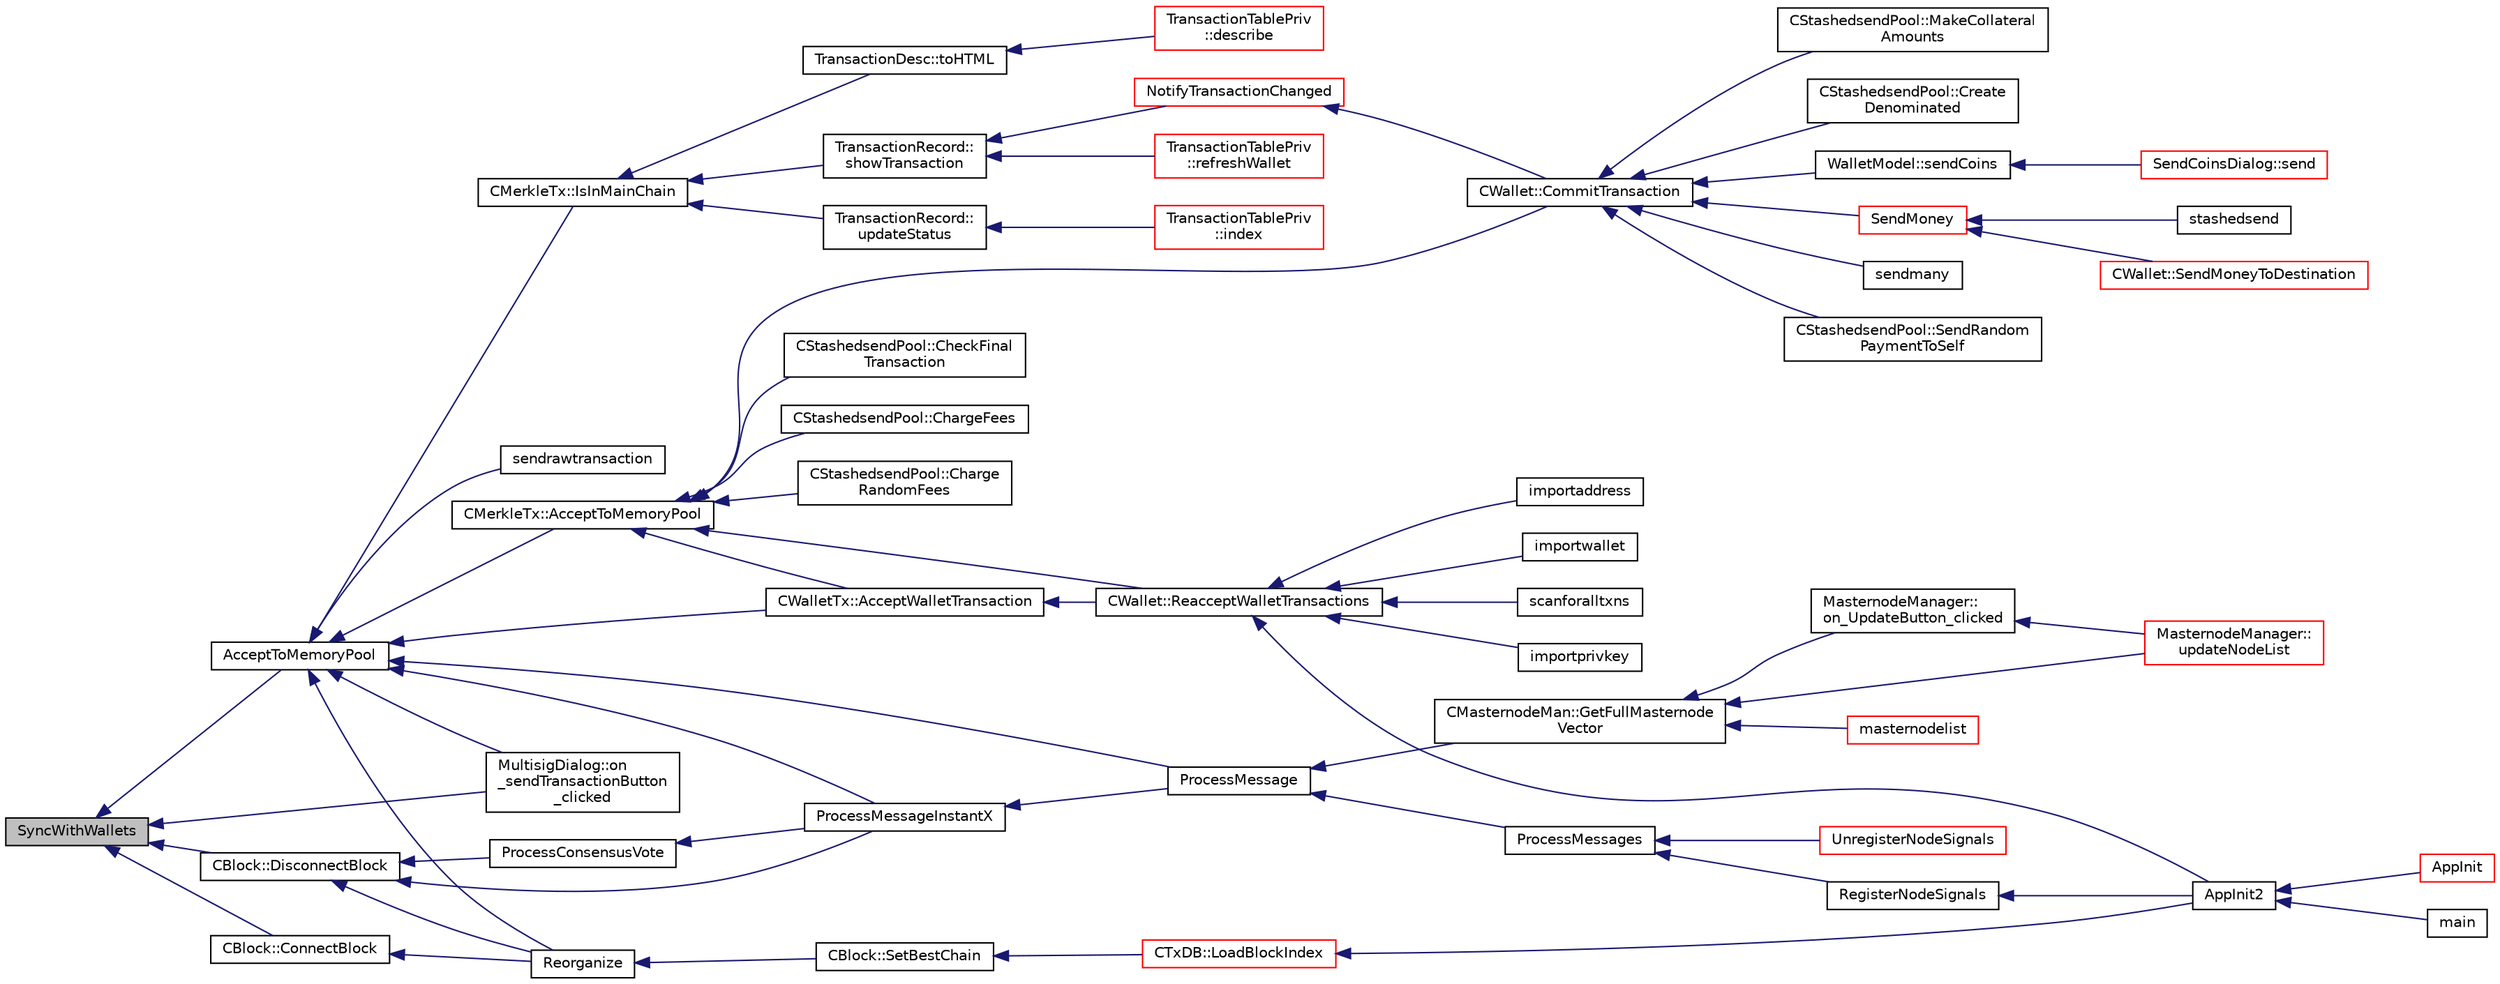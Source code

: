 digraph "SyncWithWallets"
{
  edge [fontname="Helvetica",fontsize="10",labelfontname="Helvetica",labelfontsize="10"];
  node [fontname="Helvetica",fontsize="10",shape=record];
  rankdir="LR";
  Node4510 [label="SyncWithWallets",height=0.2,width=0.4,color="black", fillcolor="grey75", style="filled", fontcolor="black"];
  Node4510 -> Node4511 [dir="back",color="midnightblue",fontsize="10",style="solid",fontname="Helvetica"];
  Node4511 [label="AcceptToMemoryPool",height=0.2,width=0.4,color="black", fillcolor="white", style="filled",URL="$d4/dbf/main_8h.html#addea0e425b693b4c1be712c3ead94568",tooltip="(try to) add transaction to memory pool "];
  Node4511 -> Node4512 [dir="back",color="midnightblue",fontsize="10",style="solid",fontname="Helvetica"];
  Node4512 [label="ProcessMessageInstantX",height=0.2,width=0.4,color="black", fillcolor="white", style="filled",URL="$d6/d5f/instantx_8h.html#aa516cb499ead2691d8ab216a499db5d0"];
  Node4512 -> Node4513 [dir="back",color="midnightblue",fontsize="10",style="solid",fontname="Helvetica"];
  Node4513 [label="ProcessMessage",height=0.2,width=0.4,color="black", fillcolor="white", style="filled",URL="$df/d0a/main_8cpp.html#a8ba92b1a4bce3c835e887a9073d17d8e"];
  Node4513 -> Node4514 [dir="back",color="midnightblue",fontsize="10",style="solid",fontname="Helvetica"];
  Node4514 [label="ProcessMessages",height=0.2,width=0.4,color="black", fillcolor="white", style="filled",URL="$d4/dbf/main_8h.html#a196f9318f02448b85b28d612698934fd"];
  Node4514 -> Node4515 [dir="back",color="midnightblue",fontsize="10",style="solid",fontname="Helvetica"];
  Node4515 [label="RegisterNodeSignals",height=0.2,width=0.4,color="black", fillcolor="white", style="filled",URL="$d4/dbf/main_8h.html#ab02615ff65f91d69f8d786ec900baa8a",tooltip="Register with a network node to receive its signals. "];
  Node4515 -> Node4516 [dir="back",color="midnightblue",fontsize="10",style="solid",fontname="Helvetica"];
  Node4516 [label="AppInit2",height=0.2,width=0.4,color="black", fillcolor="white", style="filled",URL="$d8/dc0/init_8h.html#a1a4c1bfbf6ba1db77e988b89b9cadfd3",tooltip="Initialize ion. "];
  Node4516 -> Node4517 [dir="back",color="midnightblue",fontsize="10",style="solid",fontname="Helvetica"];
  Node4517 [label="AppInit",height=0.2,width=0.4,color="red", fillcolor="white", style="filled",URL="$d4/d35/iond_8cpp.html#ac59316b767e6984e1285f0531275286b"];
  Node4516 -> Node4519 [dir="back",color="midnightblue",fontsize="10",style="solid",fontname="Helvetica"];
  Node4519 [label="main",height=0.2,width=0.4,color="black", fillcolor="white", style="filled",URL="$d5/d2d/ion_8cpp.html#a0ddf1224851353fc92bfbff6f499fa97"];
  Node4514 -> Node4520 [dir="back",color="midnightblue",fontsize="10",style="solid",fontname="Helvetica"];
  Node4520 [label="UnregisterNodeSignals",height=0.2,width=0.4,color="red", fillcolor="white", style="filled",URL="$d4/dbf/main_8h.html#a3ef0cc6e9d9d6435ee2a5569244d6ebd",tooltip="Unregister a network node. "];
  Node4513 -> Node4522 [dir="back",color="midnightblue",fontsize="10",style="solid",fontname="Helvetica"];
  Node4522 [label="CMasternodeMan::GetFullMasternode\lVector",height=0.2,width=0.4,color="black", fillcolor="white", style="filled",URL="$dc/d6b/class_c_masternode_man.html#ab39e213a7601e1bef2eba1d5d63206f5"];
  Node4522 -> Node4523 [dir="back",color="midnightblue",fontsize="10",style="solid",fontname="Helvetica"];
  Node4523 [label="MasternodeManager::\lupdateNodeList",height=0.2,width=0.4,color="red", fillcolor="white", style="filled",URL="$d9/d70/class_masternode_manager.html#a5485a8bd6ccf673027165cc1207dfae9"];
  Node4522 -> Node4525 [dir="back",color="midnightblue",fontsize="10",style="solid",fontname="Helvetica"];
  Node4525 [label="MasternodeManager::\lon_UpdateButton_clicked",height=0.2,width=0.4,color="black", fillcolor="white", style="filled",URL="$d9/d70/class_masternode_manager.html#ae8d07b4d869e3eb09fe1be445eff0430"];
  Node4525 -> Node4523 [dir="back",color="midnightblue",fontsize="10",style="solid",fontname="Helvetica"];
  Node4522 -> Node4526 [dir="back",color="midnightblue",fontsize="10",style="solid",fontname="Helvetica"];
  Node4526 [label="masternodelist",height=0.2,width=0.4,color="red", fillcolor="white", style="filled",URL="$d5/d6b/rpcstashedsend_8cpp.html#a3a7ed7e37f21eb2912afc6e776f7236c"];
  Node4511 -> Node4528 [dir="back",color="midnightblue",fontsize="10",style="solid",fontname="Helvetica"];
  Node4528 [label="CMerkleTx::AcceptToMemoryPool",height=0.2,width=0.4,color="black", fillcolor="white", style="filled",URL="$d1/dff/class_c_merkle_tx.html#a61126e811a53b941b3efdf5a4e83db90"];
  Node4528 -> Node4529 [dir="back",color="midnightblue",fontsize="10",style="solid",fontname="Helvetica"];
  Node4529 [label="CWalletTx::AcceptWalletTransaction",height=0.2,width=0.4,color="black", fillcolor="white", style="filled",URL="$d6/d53/class_c_wallet_tx.html#af6d1a5a731bb69e1d94de84eb6fd15a5"];
  Node4529 -> Node4530 [dir="back",color="midnightblue",fontsize="10",style="solid",fontname="Helvetica"];
  Node4530 [label="CWallet::ReacceptWalletTransactions",height=0.2,width=0.4,color="black", fillcolor="white", style="filled",URL="$d2/de5/class_c_wallet.html#a796c23450c8482e10e0c75ae5c1fa8ed"];
  Node4530 -> Node4516 [dir="back",color="midnightblue",fontsize="10",style="solid",fontname="Helvetica"];
  Node4530 -> Node4531 [dir="back",color="midnightblue",fontsize="10",style="solid",fontname="Helvetica"];
  Node4531 [label="importprivkey",height=0.2,width=0.4,color="black", fillcolor="white", style="filled",URL="$dc/dbf/rpcdump_8cpp.html#a3a6fdb974fce01220a895393d444e981"];
  Node4530 -> Node4532 [dir="back",color="midnightblue",fontsize="10",style="solid",fontname="Helvetica"];
  Node4532 [label="importaddress",height=0.2,width=0.4,color="black", fillcolor="white", style="filled",URL="$dc/dbf/rpcdump_8cpp.html#a457bc572859c8265c72a0afd1a6db56c"];
  Node4530 -> Node4533 [dir="back",color="midnightblue",fontsize="10",style="solid",fontname="Helvetica"];
  Node4533 [label="importwallet",height=0.2,width=0.4,color="black", fillcolor="white", style="filled",URL="$dc/dbf/rpcdump_8cpp.html#a2566d5c9dd1938b74e70398cdb3ac5c1"];
  Node4530 -> Node4534 [dir="back",color="midnightblue",fontsize="10",style="solid",fontname="Helvetica"];
  Node4534 [label="scanforalltxns",height=0.2,width=0.4,color="black", fillcolor="white", style="filled",URL="$df/d1d/rpcwallet_8cpp.html#a798669ad37caa71ddd18f73bc5aa5841"];
  Node4528 -> Node4535 [dir="back",color="midnightblue",fontsize="10",style="solid",fontname="Helvetica"];
  Node4535 [label="CStashedsendPool::CheckFinal\lTransaction",height=0.2,width=0.4,color="black", fillcolor="white", style="filled",URL="$dd/d8a/class_c_stashedsend_pool.html#aba122588a53a90150595bc4279beb67c"];
  Node4528 -> Node4536 [dir="back",color="midnightblue",fontsize="10",style="solid",fontname="Helvetica"];
  Node4536 [label="CStashedsendPool::ChargeFees",height=0.2,width=0.4,color="black", fillcolor="white", style="filled",URL="$dd/d8a/class_c_stashedsend_pool.html#acd76c93879dbcbdda4ca0a253f0d9c68",tooltip="Charge fees to bad actors (Charge clients a fee if they&#39;re abusive) "];
  Node4528 -> Node4537 [dir="back",color="midnightblue",fontsize="10",style="solid",fontname="Helvetica"];
  Node4537 [label="CStashedsendPool::Charge\lRandomFees",height=0.2,width=0.4,color="black", fillcolor="white", style="filled",URL="$dd/d8a/class_c_stashedsend_pool.html#abcf715f6e5e01039218bf4881fffc3fe",tooltip="Rarely charge fees to pay miners. "];
  Node4528 -> Node4530 [dir="back",color="midnightblue",fontsize="10",style="solid",fontname="Helvetica"];
  Node4528 -> Node4538 [dir="back",color="midnightblue",fontsize="10",style="solid",fontname="Helvetica"];
  Node4538 [label="CWallet::CommitTransaction",height=0.2,width=0.4,color="black", fillcolor="white", style="filled",URL="$d2/de5/class_c_wallet.html#aa13fbeaebd271f910a54cc5b82d73fde"];
  Node4538 -> Node4539 [dir="back",color="midnightblue",fontsize="10",style="solid",fontname="Helvetica"];
  Node4539 [label="WalletModel::sendCoins",height=0.2,width=0.4,color="black", fillcolor="white", style="filled",URL="$d4/d27/class_wallet_model.html#a053fb3ff2b8b0347f83e6bb591126746"];
  Node4539 -> Node4540 [dir="back",color="midnightblue",fontsize="10",style="solid",fontname="Helvetica"];
  Node4540 [label="SendCoinsDialog::send",height=0.2,width=0.4,color="red", fillcolor="white", style="filled",URL="$d6/de6/class_send_coins_dialog.html#afd8d436a16ea7dba1276e8fdfdc8b2d3"];
  Node4538 -> Node4542 [dir="back",color="midnightblue",fontsize="10",style="solid",fontname="Helvetica"];
  Node4542 [label="SendMoney",height=0.2,width=0.4,color="red", fillcolor="white", style="filled",URL="$d5/d6b/rpcstashedsend_8cpp.html#a49669702f73a24c1d1dc5a08d7c0785f"];
  Node4542 -> Node4543 [dir="back",color="midnightblue",fontsize="10",style="solid",fontname="Helvetica"];
  Node4543 [label="stashedsend",height=0.2,width=0.4,color="black", fillcolor="white", style="filled",URL="$d5/d6b/rpcstashedsend_8cpp.html#a5a7cb1ad55aeaa8bcbb5172e9153a75a"];
  Node4542 -> Node4544 [dir="back",color="midnightblue",fontsize="10",style="solid",fontname="Helvetica"];
  Node4544 [label="CWallet::SendMoneyToDestination",height=0.2,width=0.4,color="red", fillcolor="white", style="filled",URL="$d2/de5/class_c_wallet.html#aad5d55fc472f6b9ccbec5af0a7246d60"];
  Node4538 -> Node4551 [dir="back",color="midnightblue",fontsize="10",style="solid",fontname="Helvetica"];
  Node4551 [label="sendmany",height=0.2,width=0.4,color="black", fillcolor="white", style="filled",URL="$df/d1d/rpcwallet_8cpp.html#adeb5f23f20fb4e589dab23cadf75c92d"];
  Node4538 -> Node4552 [dir="back",color="midnightblue",fontsize="10",style="solid",fontname="Helvetica"];
  Node4552 [label="CStashedsendPool::SendRandom\lPaymentToSelf",height=0.2,width=0.4,color="black", fillcolor="white", style="filled",URL="$dd/d8a/class_c_stashedsend_pool.html#acd9417cd11b55cbec6a04a41fbbba939",tooltip="Used for liquidity providers. "];
  Node4538 -> Node4553 [dir="back",color="midnightblue",fontsize="10",style="solid",fontname="Helvetica"];
  Node4553 [label="CStashedsendPool::MakeCollateral\lAmounts",height=0.2,width=0.4,color="black", fillcolor="white", style="filled",URL="$dd/d8a/class_c_stashedsend_pool.html#af475cbfebb9c64e9e7b831f2415d921c",tooltip="Split up large inputs or make fee sized inputs. "];
  Node4538 -> Node4554 [dir="back",color="midnightblue",fontsize="10",style="solid",fontname="Helvetica"];
  Node4554 [label="CStashedsendPool::Create\lDenominated",height=0.2,width=0.4,color="black", fillcolor="white", style="filled",URL="$dd/d8a/class_c_stashedsend_pool.html#a02b3808e3653ed966b4c60874a137490"];
  Node4511 -> Node4529 [dir="back",color="midnightblue",fontsize="10",style="solid",fontname="Helvetica"];
  Node4511 -> Node4555 [dir="back",color="midnightblue",fontsize="10",style="solid",fontname="Helvetica"];
  Node4555 [label="Reorganize",height=0.2,width=0.4,color="black", fillcolor="white", style="filled",URL="$df/d0a/main_8cpp.html#ad8e09920f5a3ce2670c5efa26ef65227"];
  Node4555 -> Node4556 [dir="back",color="midnightblue",fontsize="10",style="solid",fontname="Helvetica"];
  Node4556 [label="CBlock::SetBestChain",height=0.2,width=0.4,color="black", fillcolor="white", style="filled",URL="$d3/d51/class_c_block.html#a6e308b2d75d1cfc4a75eda36feb60ca1"];
  Node4556 -> Node4557 [dir="back",color="midnightblue",fontsize="10",style="solid",fontname="Helvetica"];
  Node4557 [label="CTxDB::LoadBlockIndex",height=0.2,width=0.4,color="red", fillcolor="white", style="filled",URL="$d9/d8d/class_c_tx_d_b.html#abcb9df0821d996f811f6604b452a26a0"];
  Node4557 -> Node4516 [dir="back",color="midnightblue",fontsize="10",style="solid",fontname="Helvetica"];
  Node4511 -> Node4513 [dir="back",color="midnightblue",fontsize="10",style="solid",fontname="Helvetica"];
  Node4511 -> Node4560 [dir="back",color="midnightblue",fontsize="10",style="solid",fontname="Helvetica"];
  Node4560 [label="CMerkleTx::IsInMainChain",height=0.2,width=0.4,color="black", fillcolor="white", style="filled",URL="$d1/dff/class_c_merkle_tx.html#ad4b3623fabf1924dba2a7694e3418e1e"];
  Node4560 -> Node4561 [dir="back",color="midnightblue",fontsize="10",style="solid",fontname="Helvetica"];
  Node4561 [label="TransactionDesc::toHTML",height=0.2,width=0.4,color="black", fillcolor="white", style="filled",URL="$d4/da9/class_transaction_desc.html#ab7c9dbb2048aae121dd9d75df86e64f4"];
  Node4561 -> Node4562 [dir="back",color="midnightblue",fontsize="10",style="solid",fontname="Helvetica"];
  Node4562 [label="TransactionTablePriv\l::describe",height=0.2,width=0.4,color="red", fillcolor="white", style="filled",URL="$d2/ddb/class_transaction_table_priv.html#ab08d44e16bf6dd95b5b83959b3013780"];
  Node4560 -> Node4572 [dir="back",color="midnightblue",fontsize="10",style="solid",fontname="Helvetica"];
  Node4572 [label="TransactionRecord::\lshowTransaction",height=0.2,width=0.4,color="black", fillcolor="white", style="filled",URL="$d1/da7/class_transaction_record.html#a5ad1d1af4bec5b15a624b7a451e8cdbf",tooltip="Decompose CWallet transaction to model transaction records. "];
  Node4572 -> Node4573 [dir="back",color="midnightblue",fontsize="10",style="solid",fontname="Helvetica"];
  Node4573 [label="TransactionTablePriv\l::refreshWallet",height=0.2,width=0.4,color="red", fillcolor="white", style="filled",URL="$d2/ddb/class_transaction_table_priv.html#a1f81da5d7cfb2aac03a5e18e6bc91792"];
  Node4572 -> Node4574 [dir="back",color="midnightblue",fontsize="10",style="solid",fontname="Helvetica"];
  Node4574 [label="NotifyTransactionChanged",height=0.2,width=0.4,color="red", fillcolor="white", style="filled",URL="$d7/d6a/transactiontablemodel_8cpp.html#a07e9dfe08b758569cb80c2558979c164"];
  Node4574 -> Node4538 [dir="back",color="midnightblue",fontsize="10",style="solid",fontname="Helvetica"];
  Node4560 -> Node4584 [dir="back",color="midnightblue",fontsize="10",style="solid",fontname="Helvetica"];
  Node4584 [label="TransactionRecord::\lupdateStatus",height=0.2,width=0.4,color="black", fillcolor="white", style="filled",URL="$d1/da7/class_transaction_record.html#a9b643dd885a790ae511705a1446556be",tooltip="Update status from core wallet tx. "];
  Node4584 -> Node4585 [dir="back",color="midnightblue",fontsize="10",style="solid",fontname="Helvetica"];
  Node4585 [label="TransactionTablePriv\l::index",height=0.2,width=0.4,color="red", fillcolor="white", style="filled",URL="$d2/ddb/class_transaction_table_priv.html#ac692aa6aa7820e80accc971c70e0fae5"];
  Node4511 -> Node4591 [dir="back",color="midnightblue",fontsize="10",style="solid",fontname="Helvetica"];
  Node4591 [label="MultisigDialog::on\l_sendTransactionButton\l_clicked",height=0.2,width=0.4,color="black", fillcolor="white", style="filled",URL="$d4/df4/class_multisig_dialog.html#a71fcf325cb0cde9223eefc62b3b7634b"];
  Node4511 -> Node4592 [dir="back",color="midnightblue",fontsize="10",style="solid",fontname="Helvetica"];
  Node4592 [label="sendrawtransaction",height=0.2,width=0.4,color="black", fillcolor="white", style="filled",URL="$dc/da8/rpcrawtransaction_8cpp.html#ad5aad44f890060f42efb49acf349511e"];
  Node4510 -> Node4593 [dir="back",color="midnightblue",fontsize="10",style="solid",fontname="Helvetica"];
  Node4593 [label="CBlock::DisconnectBlock",height=0.2,width=0.4,color="black", fillcolor="white", style="filled",URL="$d3/d51/class_c_block.html#a9532c041d24701a338ea5c91008b72aa"];
  Node4593 -> Node4512 [dir="back",color="midnightblue",fontsize="10",style="solid",fontname="Helvetica"];
  Node4593 -> Node4583 [dir="back",color="midnightblue",fontsize="10",style="solid",fontname="Helvetica"];
  Node4583 [label="ProcessConsensusVote",height=0.2,width=0.4,color="black", fillcolor="white", style="filled",URL="$d6/d5f/instantx_8h.html#a5d4434bfb70f64f95aa4de9286cbae94"];
  Node4583 -> Node4512 [dir="back",color="midnightblue",fontsize="10",style="solid",fontname="Helvetica"];
  Node4593 -> Node4555 [dir="back",color="midnightblue",fontsize="10",style="solid",fontname="Helvetica"];
  Node4510 -> Node4594 [dir="back",color="midnightblue",fontsize="10",style="solid",fontname="Helvetica"];
  Node4594 [label="CBlock::ConnectBlock",height=0.2,width=0.4,color="black", fillcolor="white", style="filled",URL="$d3/d51/class_c_block.html#a1ae149d97c7b7eadf48f5cea934b6217"];
  Node4594 -> Node4555 [dir="back",color="midnightblue",fontsize="10",style="solid",fontname="Helvetica"];
  Node4510 -> Node4591 [dir="back",color="midnightblue",fontsize="10",style="solid",fontname="Helvetica"];
}
